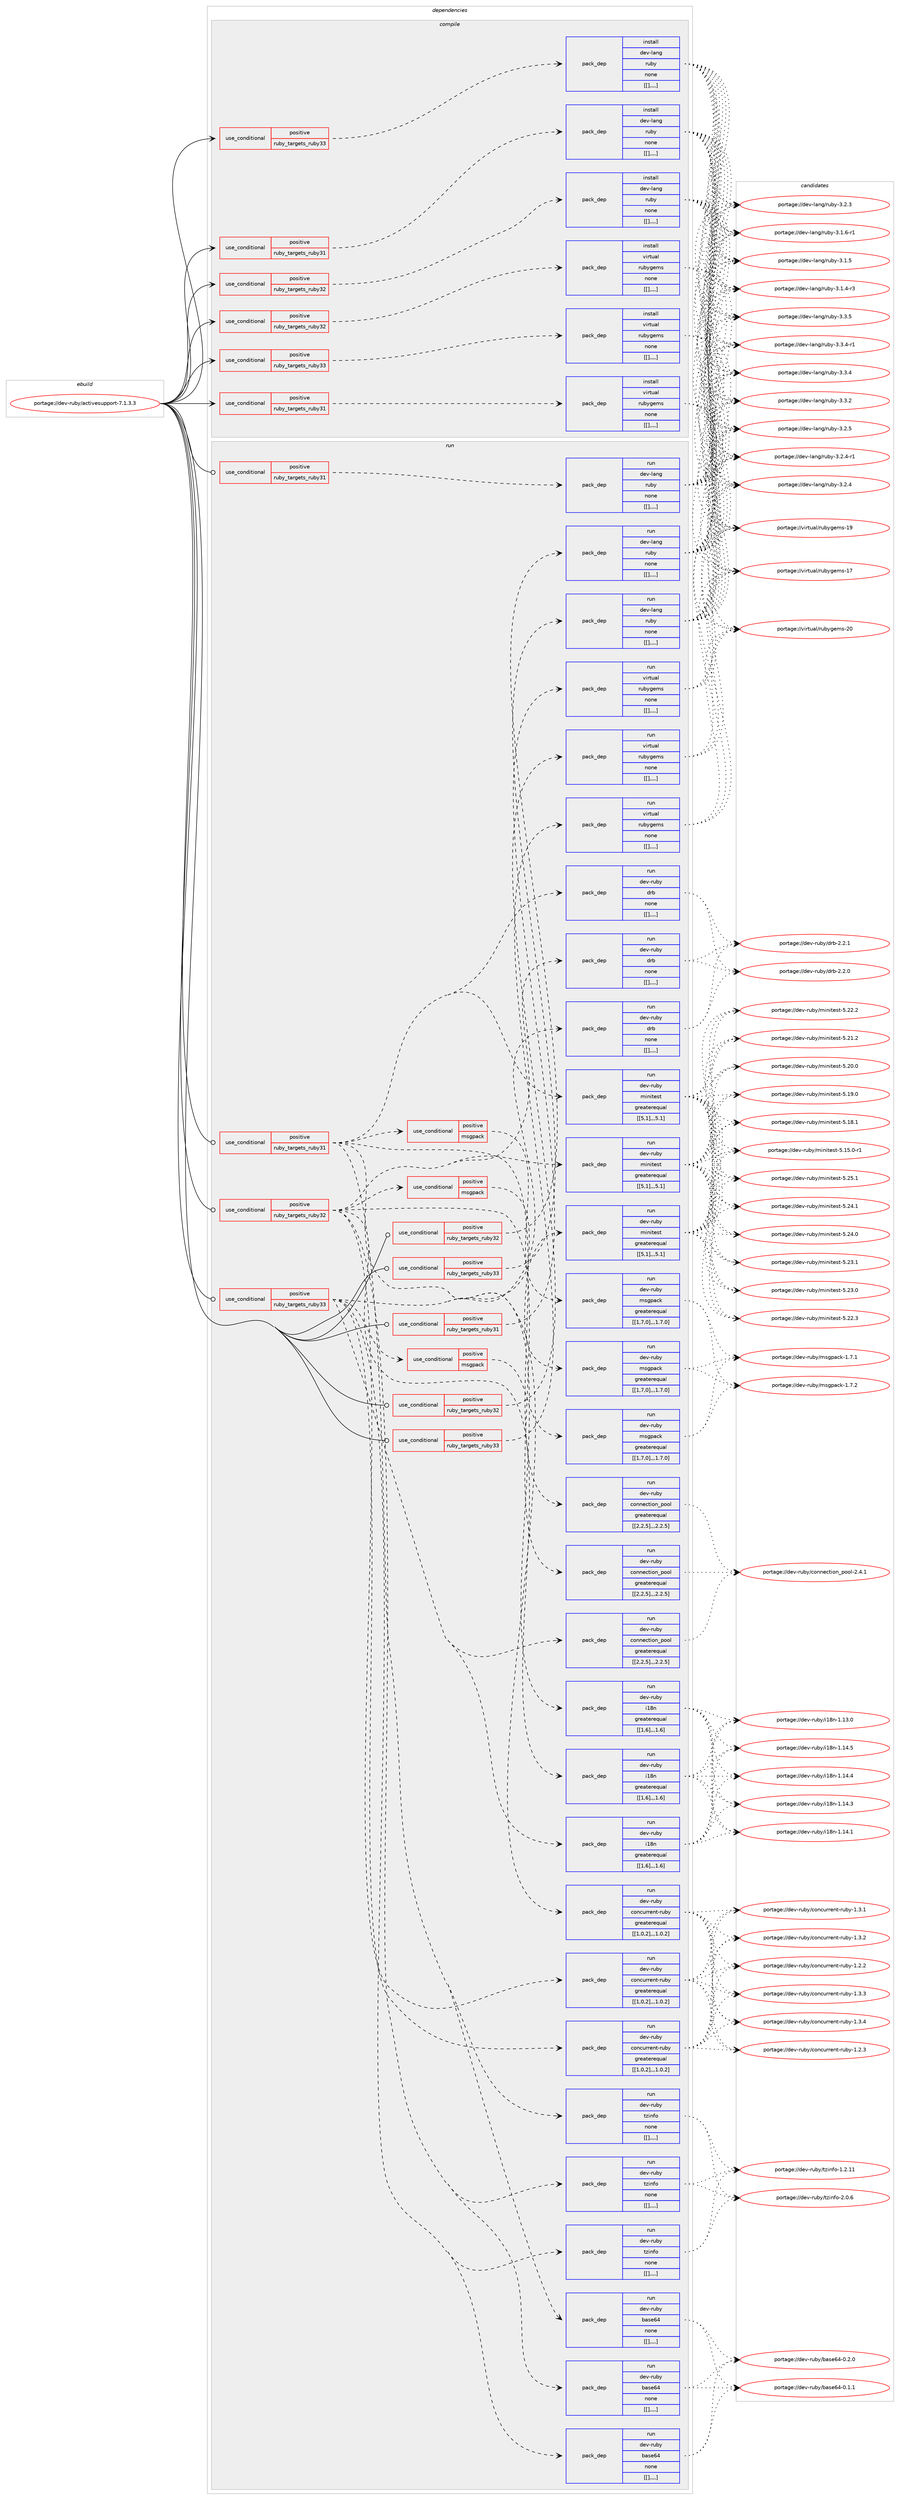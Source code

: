 digraph prolog {

# *************
# Graph options
# *************

newrank=true;
concentrate=true;
compound=true;
graph [rankdir=LR,fontname=Helvetica,fontsize=10,ranksep=1.5];#, ranksep=2.5, nodesep=0.2];
edge  [arrowhead=vee];
node  [fontname=Helvetica,fontsize=10];

# **********
# The ebuild
# **********

subgraph cluster_leftcol {
color=gray;
label=<<i>ebuild</i>>;
id [label="portage://dev-ruby/activesupport-7.1.3.3", color=red, width=4, href="../dev-ruby/activesupport-7.1.3.3.svg"];
}

# ****************
# The dependencies
# ****************

subgraph cluster_midcol {
color=gray;
label=<<i>dependencies</i>>;
subgraph cluster_compile {
fillcolor="#eeeeee";
style=filled;
label=<<i>compile</i>>;
subgraph cond45069 {
dependency177946 [label=<<TABLE BORDER="0" CELLBORDER="1" CELLSPACING="0" CELLPADDING="4"><TR><TD ROWSPAN="3" CELLPADDING="10">use_conditional</TD></TR><TR><TD>positive</TD></TR><TR><TD>ruby_targets_ruby31</TD></TR></TABLE>>, shape=none, color=red];
subgraph pack131600 {
dependency177947 [label=<<TABLE BORDER="0" CELLBORDER="1" CELLSPACING="0" CELLPADDING="4" WIDTH="220"><TR><TD ROWSPAN="6" CELLPADDING="30">pack_dep</TD></TR><TR><TD WIDTH="110">install</TD></TR><TR><TD>dev-lang</TD></TR><TR><TD>ruby</TD></TR><TR><TD>none</TD></TR><TR><TD>[[],,,,]</TD></TR></TABLE>>, shape=none, color=blue];
}
dependency177946:e -> dependency177947:w [weight=20,style="dashed",arrowhead="vee"];
}
id:e -> dependency177946:w [weight=20,style="solid",arrowhead="vee"];
subgraph cond45070 {
dependency177948 [label=<<TABLE BORDER="0" CELLBORDER="1" CELLSPACING="0" CELLPADDING="4"><TR><TD ROWSPAN="3" CELLPADDING="10">use_conditional</TD></TR><TR><TD>positive</TD></TR><TR><TD>ruby_targets_ruby31</TD></TR></TABLE>>, shape=none, color=red];
subgraph pack131601 {
dependency177949 [label=<<TABLE BORDER="0" CELLBORDER="1" CELLSPACING="0" CELLPADDING="4" WIDTH="220"><TR><TD ROWSPAN="6" CELLPADDING="30">pack_dep</TD></TR><TR><TD WIDTH="110">install</TD></TR><TR><TD>virtual</TD></TR><TR><TD>rubygems</TD></TR><TR><TD>none</TD></TR><TR><TD>[[],,,,]</TD></TR></TABLE>>, shape=none, color=blue];
}
dependency177948:e -> dependency177949:w [weight=20,style="dashed",arrowhead="vee"];
}
id:e -> dependency177948:w [weight=20,style="solid",arrowhead="vee"];
subgraph cond45071 {
dependency177950 [label=<<TABLE BORDER="0" CELLBORDER="1" CELLSPACING="0" CELLPADDING="4"><TR><TD ROWSPAN="3" CELLPADDING="10">use_conditional</TD></TR><TR><TD>positive</TD></TR><TR><TD>ruby_targets_ruby32</TD></TR></TABLE>>, shape=none, color=red];
subgraph pack131602 {
dependency177951 [label=<<TABLE BORDER="0" CELLBORDER="1" CELLSPACING="0" CELLPADDING="4" WIDTH="220"><TR><TD ROWSPAN="6" CELLPADDING="30">pack_dep</TD></TR><TR><TD WIDTH="110">install</TD></TR><TR><TD>dev-lang</TD></TR><TR><TD>ruby</TD></TR><TR><TD>none</TD></TR><TR><TD>[[],,,,]</TD></TR></TABLE>>, shape=none, color=blue];
}
dependency177950:e -> dependency177951:w [weight=20,style="dashed",arrowhead="vee"];
}
id:e -> dependency177950:w [weight=20,style="solid",arrowhead="vee"];
subgraph cond45072 {
dependency177952 [label=<<TABLE BORDER="0" CELLBORDER="1" CELLSPACING="0" CELLPADDING="4"><TR><TD ROWSPAN="3" CELLPADDING="10">use_conditional</TD></TR><TR><TD>positive</TD></TR><TR><TD>ruby_targets_ruby32</TD></TR></TABLE>>, shape=none, color=red];
subgraph pack131603 {
dependency177953 [label=<<TABLE BORDER="0" CELLBORDER="1" CELLSPACING="0" CELLPADDING="4" WIDTH="220"><TR><TD ROWSPAN="6" CELLPADDING="30">pack_dep</TD></TR><TR><TD WIDTH="110">install</TD></TR><TR><TD>virtual</TD></TR><TR><TD>rubygems</TD></TR><TR><TD>none</TD></TR><TR><TD>[[],,,,]</TD></TR></TABLE>>, shape=none, color=blue];
}
dependency177952:e -> dependency177953:w [weight=20,style="dashed",arrowhead="vee"];
}
id:e -> dependency177952:w [weight=20,style="solid",arrowhead="vee"];
subgraph cond45073 {
dependency177954 [label=<<TABLE BORDER="0" CELLBORDER="1" CELLSPACING="0" CELLPADDING="4"><TR><TD ROWSPAN="3" CELLPADDING="10">use_conditional</TD></TR><TR><TD>positive</TD></TR><TR><TD>ruby_targets_ruby33</TD></TR></TABLE>>, shape=none, color=red];
subgraph pack131604 {
dependency177955 [label=<<TABLE BORDER="0" CELLBORDER="1" CELLSPACING="0" CELLPADDING="4" WIDTH="220"><TR><TD ROWSPAN="6" CELLPADDING="30">pack_dep</TD></TR><TR><TD WIDTH="110">install</TD></TR><TR><TD>dev-lang</TD></TR><TR><TD>ruby</TD></TR><TR><TD>none</TD></TR><TR><TD>[[],,,,]</TD></TR></TABLE>>, shape=none, color=blue];
}
dependency177954:e -> dependency177955:w [weight=20,style="dashed",arrowhead="vee"];
}
id:e -> dependency177954:w [weight=20,style="solid",arrowhead="vee"];
subgraph cond45074 {
dependency177956 [label=<<TABLE BORDER="0" CELLBORDER="1" CELLSPACING="0" CELLPADDING="4"><TR><TD ROWSPAN="3" CELLPADDING="10">use_conditional</TD></TR><TR><TD>positive</TD></TR><TR><TD>ruby_targets_ruby33</TD></TR></TABLE>>, shape=none, color=red];
subgraph pack131605 {
dependency177957 [label=<<TABLE BORDER="0" CELLBORDER="1" CELLSPACING="0" CELLPADDING="4" WIDTH="220"><TR><TD ROWSPAN="6" CELLPADDING="30">pack_dep</TD></TR><TR><TD WIDTH="110">install</TD></TR><TR><TD>virtual</TD></TR><TR><TD>rubygems</TD></TR><TR><TD>none</TD></TR><TR><TD>[[],,,,]</TD></TR></TABLE>>, shape=none, color=blue];
}
dependency177956:e -> dependency177957:w [weight=20,style="dashed",arrowhead="vee"];
}
id:e -> dependency177956:w [weight=20,style="solid",arrowhead="vee"];
}
subgraph cluster_compileandrun {
fillcolor="#eeeeee";
style=filled;
label=<<i>compile and run</i>>;
}
subgraph cluster_run {
fillcolor="#eeeeee";
style=filled;
label=<<i>run</i>>;
subgraph cond45075 {
dependency177958 [label=<<TABLE BORDER="0" CELLBORDER="1" CELLSPACING="0" CELLPADDING="4"><TR><TD ROWSPAN="3" CELLPADDING="10">use_conditional</TD></TR><TR><TD>positive</TD></TR><TR><TD>ruby_targets_ruby31</TD></TR></TABLE>>, shape=none, color=red];
subgraph pack131606 {
dependency177959 [label=<<TABLE BORDER="0" CELLBORDER="1" CELLSPACING="0" CELLPADDING="4" WIDTH="220"><TR><TD ROWSPAN="6" CELLPADDING="30">pack_dep</TD></TR><TR><TD WIDTH="110">run</TD></TR><TR><TD>dev-lang</TD></TR><TR><TD>ruby</TD></TR><TR><TD>none</TD></TR><TR><TD>[[],,,,]</TD></TR></TABLE>>, shape=none, color=blue];
}
dependency177958:e -> dependency177959:w [weight=20,style="dashed",arrowhead="vee"];
}
id:e -> dependency177958:w [weight=20,style="solid",arrowhead="odot"];
subgraph cond45076 {
dependency177960 [label=<<TABLE BORDER="0" CELLBORDER="1" CELLSPACING="0" CELLPADDING="4"><TR><TD ROWSPAN="3" CELLPADDING="10">use_conditional</TD></TR><TR><TD>positive</TD></TR><TR><TD>ruby_targets_ruby31</TD></TR></TABLE>>, shape=none, color=red];
subgraph pack131607 {
dependency177961 [label=<<TABLE BORDER="0" CELLBORDER="1" CELLSPACING="0" CELLPADDING="4" WIDTH="220"><TR><TD ROWSPAN="6" CELLPADDING="30">pack_dep</TD></TR><TR><TD WIDTH="110">run</TD></TR><TR><TD>dev-ruby</TD></TR><TR><TD>base64</TD></TR><TR><TD>none</TD></TR><TR><TD>[[],,,,]</TD></TR></TABLE>>, shape=none, color=blue];
}
dependency177960:e -> dependency177961:w [weight=20,style="dashed",arrowhead="vee"];
subgraph pack131608 {
dependency177962 [label=<<TABLE BORDER="0" CELLBORDER="1" CELLSPACING="0" CELLPADDING="4" WIDTH="220"><TR><TD ROWSPAN="6" CELLPADDING="30">pack_dep</TD></TR><TR><TD WIDTH="110">run</TD></TR><TR><TD>dev-ruby</TD></TR><TR><TD>concurrent-ruby</TD></TR><TR><TD>greaterequal</TD></TR><TR><TD>[[1,0,2],,,1.0.2]</TD></TR></TABLE>>, shape=none, color=blue];
}
dependency177960:e -> dependency177962:w [weight=20,style="dashed",arrowhead="vee"];
subgraph pack131609 {
dependency177963 [label=<<TABLE BORDER="0" CELLBORDER="1" CELLSPACING="0" CELLPADDING="4" WIDTH="220"><TR><TD ROWSPAN="6" CELLPADDING="30">pack_dep</TD></TR><TR><TD WIDTH="110">run</TD></TR><TR><TD>dev-ruby</TD></TR><TR><TD>connection_pool</TD></TR><TR><TD>greaterequal</TD></TR><TR><TD>[[2,2,5],,,2.2.5]</TD></TR></TABLE>>, shape=none, color=blue];
}
dependency177960:e -> dependency177963:w [weight=20,style="dashed",arrowhead="vee"];
subgraph pack131610 {
dependency177964 [label=<<TABLE BORDER="0" CELLBORDER="1" CELLSPACING="0" CELLPADDING="4" WIDTH="220"><TR><TD ROWSPAN="6" CELLPADDING="30">pack_dep</TD></TR><TR><TD WIDTH="110">run</TD></TR><TR><TD>dev-ruby</TD></TR><TR><TD>drb</TD></TR><TR><TD>none</TD></TR><TR><TD>[[],,,,]</TD></TR></TABLE>>, shape=none, color=blue];
}
dependency177960:e -> dependency177964:w [weight=20,style="dashed",arrowhead="vee"];
subgraph pack131611 {
dependency177965 [label=<<TABLE BORDER="0" CELLBORDER="1" CELLSPACING="0" CELLPADDING="4" WIDTH="220"><TR><TD ROWSPAN="6" CELLPADDING="30">pack_dep</TD></TR><TR><TD WIDTH="110">run</TD></TR><TR><TD>dev-ruby</TD></TR><TR><TD>i18n</TD></TR><TR><TD>greaterequal</TD></TR><TR><TD>[[1,6],,,1.6]</TD></TR></TABLE>>, shape=none, color=blue];
}
dependency177960:e -> dependency177965:w [weight=20,style="dashed",arrowhead="vee"];
subgraph pack131612 {
dependency177966 [label=<<TABLE BORDER="0" CELLBORDER="1" CELLSPACING="0" CELLPADDING="4" WIDTH="220"><TR><TD ROWSPAN="6" CELLPADDING="30">pack_dep</TD></TR><TR><TD WIDTH="110">run</TD></TR><TR><TD>dev-ruby</TD></TR><TR><TD>minitest</TD></TR><TR><TD>greaterequal</TD></TR><TR><TD>[[5,1],,,5.1]</TD></TR></TABLE>>, shape=none, color=blue];
}
dependency177960:e -> dependency177966:w [weight=20,style="dashed",arrowhead="vee"];
subgraph pack131613 {
dependency177967 [label=<<TABLE BORDER="0" CELLBORDER="1" CELLSPACING="0" CELLPADDING="4" WIDTH="220"><TR><TD ROWSPAN="6" CELLPADDING="30">pack_dep</TD></TR><TR><TD WIDTH="110">run</TD></TR><TR><TD>dev-ruby</TD></TR><TR><TD>tzinfo</TD></TR><TR><TD>none</TD></TR><TR><TD>[[],,,,]</TD></TR></TABLE>>, shape=none, color=blue];
}
dependency177960:e -> dependency177967:w [weight=20,style="dashed",arrowhead="vee"];
subgraph cond45077 {
dependency177968 [label=<<TABLE BORDER="0" CELLBORDER="1" CELLSPACING="0" CELLPADDING="4"><TR><TD ROWSPAN="3" CELLPADDING="10">use_conditional</TD></TR><TR><TD>positive</TD></TR><TR><TD>msgpack</TD></TR></TABLE>>, shape=none, color=red];
subgraph pack131614 {
dependency177969 [label=<<TABLE BORDER="0" CELLBORDER="1" CELLSPACING="0" CELLPADDING="4" WIDTH="220"><TR><TD ROWSPAN="6" CELLPADDING="30">pack_dep</TD></TR><TR><TD WIDTH="110">run</TD></TR><TR><TD>dev-ruby</TD></TR><TR><TD>msgpack</TD></TR><TR><TD>greaterequal</TD></TR><TR><TD>[[1,7,0],,,1.7.0]</TD></TR></TABLE>>, shape=none, color=blue];
}
dependency177968:e -> dependency177969:w [weight=20,style="dashed",arrowhead="vee"];
}
dependency177960:e -> dependency177968:w [weight=20,style="dashed",arrowhead="vee"];
}
id:e -> dependency177960:w [weight=20,style="solid",arrowhead="odot"];
subgraph cond45078 {
dependency177970 [label=<<TABLE BORDER="0" CELLBORDER="1" CELLSPACING="0" CELLPADDING="4"><TR><TD ROWSPAN="3" CELLPADDING="10">use_conditional</TD></TR><TR><TD>positive</TD></TR><TR><TD>ruby_targets_ruby31</TD></TR></TABLE>>, shape=none, color=red];
subgraph pack131615 {
dependency177971 [label=<<TABLE BORDER="0" CELLBORDER="1" CELLSPACING="0" CELLPADDING="4" WIDTH="220"><TR><TD ROWSPAN="6" CELLPADDING="30">pack_dep</TD></TR><TR><TD WIDTH="110">run</TD></TR><TR><TD>virtual</TD></TR><TR><TD>rubygems</TD></TR><TR><TD>none</TD></TR><TR><TD>[[],,,,]</TD></TR></TABLE>>, shape=none, color=blue];
}
dependency177970:e -> dependency177971:w [weight=20,style="dashed",arrowhead="vee"];
}
id:e -> dependency177970:w [weight=20,style="solid",arrowhead="odot"];
subgraph cond45079 {
dependency177972 [label=<<TABLE BORDER="0" CELLBORDER="1" CELLSPACING="0" CELLPADDING="4"><TR><TD ROWSPAN="3" CELLPADDING="10">use_conditional</TD></TR><TR><TD>positive</TD></TR><TR><TD>ruby_targets_ruby32</TD></TR></TABLE>>, shape=none, color=red];
subgraph pack131616 {
dependency177973 [label=<<TABLE BORDER="0" CELLBORDER="1" CELLSPACING="0" CELLPADDING="4" WIDTH="220"><TR><TD ROWSPAN="6" CELLPADDING="30">pack_dep</TD></TR><TR><TD WIDTH="110">run</TD></TR><TR><TD>dev-lang</TD></TR><TR><TD>ruby</TD></TR><TR><TD>none</TD></TR><TR><TD>[[],,,,]</TD></TR></TABLE>>, shape=none, color=blue];
}
dependency177972:e -> dependency177973:w [weight=20,style="dashed",arrowhead="vee"];
}
id:e -> dependency177972:w [weight=20,style="solid",arrowhead="odot"];
subgraph cond45080 {
dependency177974 [label=<<TABLE BORDER="0" CELLBORDER="1" CELLSPACING="0" CELLPADDING="4"><TR><TD ROWSPAN="3" CELLPADDING="10">use_conditional</TD></TR><TR><TD>positive</TD></TR><TR><TD>ruby_targets_ruby32</TD></TR></TABLE>>, shape=none, color=red];
subgraph pack131617 {
dependency177975 [label=<<TABLE BORDER="0" CELLBORDER="1" CELLSPACING="0" CELLPADDING="4" WIDTH="220"><TR><TD ROWSPAN="6" CELLPADDING="30">pack_dep</TD></TR><TR><TD WIDTH="110">run</TD></TR><TR><TD>dev-ruby</TD></TR><TR><TD>base64</TD></TR><TR><TD>none</TD></TR><TR><TD>[[],,,,]</TD></TR></TABLE>>, shape=none, color=blue];
}
dependency177974:e -> dependency177975:w [weight=20,style="dashed",arrowhead="vee"];
subgraph pack131618 {
dependency177976 [label=<<TABLE BORDER="0" CELLBORDER="1" CELLSPACING="0" CELLPADDING="4" WIDTH="220"><TR><TD ROWSPAN="6" CELLPADDING="30">pack_dep</TD></TR><TR><TD WIDTH="110">run</TD></TR><TR><TD>dev-ruby</TD></TR><TR><TD>concurrent-ruby</TD></TR><TR><TD>greaterequal</TD></TR><TR><TD>[[1,0,2],,,1.0.2]</TD></TR></TABLE>>, shape=none, color=blue];
}
dependency177974:e -> dependency177976:w [weight=20,style="dashed",arrowhead="vee"];
subgraph pack131619 {
dependency177977 [label=<<TABLE BORDER="0" CELLBORDER="1" CELLSPACING="0" CELLPADDING="4" WIDTH="220"><TR><TD ROWSPAN="6" CELLPADDING="30">pack_dep</TD></TR><TR><TD WIDTH="110">run</TD></TR><TR><TD>dev-ruby</TD></TR><TR><TD>connection_pool</TD></TR><TR><TD>greaterequal</TD></TR><TR><TD>[[2,2,5],,,2.2.5]</TD></TR></TABLE>>, shape=none, color=blue];
}
dependency177974:e -> dependency177977:w [weight=20,style="dashed",arrowhead="vee"];
subgraph pack131620 {
dependency177978 [label=<<TABLE BORDER="0" CELLBORDER="1" CELLSPACING="0" CELLPADDING="4" WIDTH="220"><TR><TD ROWSPAN="6" CELLPADDING="30">pack_dep</TD></TR><TR><TD WIDTH="110">run</TD></TR><TR><TD>dev-ruby</TD></TR><TR><TD>drb</TD></TR><TR><TD>none</TD></TR><TR><TD>[[],,,,]</TD></TR></TABLE>>, shape=none, color=blue];
}
dependency177974:e -> dependency177978:w [weight=20,style="dashed",arrowhead="vee"];
subgraph pack131621 {
dependency177979 [label=<<TABLE BORDER="0" CELLBORDER="1" CELLSPACING="0" CELLPADDING="4" WIDTH="220"><TR><TD ROWSPAN="6" CELLPADDING="30">pack_dep</TD></TR><TR><TD WIDTH="110">run</TD></TR><TR><TD>dev-ruby</TD></TR><TR><TD>i18n</TD></TR><TR><TD>greaterequal</TD></TR><TR><TD>[[1,6],,,1.6]</TD></TR></TABLE>>, shape=none, color=blue];
}
dependency177974:e -> dependency177979:w [weight=20,style="dashed",arrowhead="vee"];
subgraph pack131622 {
dependency177980 [label=<<TABLE BORDER="0" CELLBORDER="1" CELLSPACING="0" CELLPADDING="4" WIDTH="220"><TR><TD ROWSPAN="6" CELLPADDING="30">pack_dep</TD></TR><TR><TD WIDTH="110">run</TD></TR><TR><TD>dev-ruby</TD></TR><TR><TD>minitest</TD></TR><TR><TD>greaterequal</TD></TR><TR><TD>[[5,1],,,5.1]</TD></TR></TABLE>>, shape=none, color=blue];
}
dependency177974:e -> dependency177980:w [weight=20,style="dashed",arrowhead="vee"];
subgraph pack131623 {
dependency177981 [label=<<TABLE BORDER="0" CELLBORDER="1" CELLSPACING="0" CELLPADDING="4" WIDTH="220"><TR><TD ROWSPAN="6" CELLPADDING="30">pack_dep</TD></TR><TR><TD WIDTH="110">run</TD></TR><TR><TD>dev-ruby</TD></TR><TR><TD>tzinfo</TD></TR><TR><TD>none</TD></TR><TR><TD>[[],,,,]</TD></TR></TABLE>>, shape=none, color=blue];
}
dependency177974:e -> dependency177981:w [weight=20,style="dashed",arrowhead="vee"];
subgraph cond45081 {
dependency177982 [label=<<TABLE BORDER="0" CELLBORDER="1" CELLSPACING="0" CELLPADDING="4"><TR><TD ROWSPAN="3" CELLPADDING="10">use_conditional</TD></TR><TR><TD>positive</TD></TR><TR><TD>msgpack</TD></TR></TABLE>>, shape=none, color=red];
subgraph pack131624 {
dependency177983 [label=<<TABLE BORDER="0" CELLBORDER="1" CELLSPACING="0" CELLPADDING="4" WIDTH="220"><TR><TD ROWSPAN="6" CELLPADDING="30">pack_dep</TD></TR><TR><TD WIDTH="110">run</TD></TR><TR><TD>dev-ruby</TD></TR><TR><TD>msgpack</TD></TR><TR><TD>greaterequal</TD></TR><TR><TD>[[1,7,0],,,1.7.0]</TD></TR></TABLE>>, shape=none, color=blue];
}
dependency177982:e -> dependency177983:w [weight=20,style="dashed",arrowhead="vee"];
}
dependency177974:e -> dependency177982:w [weight=20,style="dashed",arrowhead="vee"];
}
id:e -> dependency177974:w [weight=20,style="solid",arrowhead="odot"];
subgraph cond45082 {
dependency177984 [label=<<TABLE BORDER="0" CELLBORDER="1" CELLSPACING="0" CELLPADDING="4"><TR><TD ROWSPAN="3" CELLPADDING="10">use_conditional</TD></TR><TR><TD>positive</TD></TR><TR><TD>ruby_targets_ruby32</TD></TR></TABLE>>, shape=none, color=red];
subgraph pack131625 {
dependency177985 [label=<<TABLE BORDER="0" CELLBORDER="1" CELLSPACING="0" CELLPADDING="4" WIDTH="220"><TR><TD ROWSPAN="6" CELLPADDING="30">pack_dep</TD></TR><TR><TD WIDTH="110">run</TD></TR><TR><TD>virtual</TD></TR><TR><TD>rubygems</TD></TR><TR><TD>none</TD></TR><TR><TD>[[],,,,]</TD></TR></TABLE>>, shape=none, color=blue];
}
dependency177984:e -> dependency177985:w [weight=20,style="dashed",arrowhead="vee"];
}
id:e -> dependency177984:w [weight=20,style="solid",arrowhead="odot"];
subgraph cond45083 {
dependency177986 [label=<<TABLE BORDER="0" CELLBORDER="1" CELLSPACING="0" CELLPADDING="4"><TR><TD ROWSPAN="3" CELLPADDING="10">use_conditional</TD></TR><TR><TD>positive</TD></TR><TR><TD>ruby_targets_ruby33</TD></TR></TABLE>>, shape=none, color=red];
subgraph pack131626 {
dependency177987 [label=<<TABLE BORDER="0" CELLBORDER="1" CELLSPACING="0" CELLPADDING="4" WIDTH="220"><TR><TD ROWSPAN="6" CELLPADDING="30">pack_dep</TD></TR><TR><TD WIDTH="110">run</TD></TR><TR><TD>dev-lang</TD></TR><TR><TD>ruby</TD></TR><TR><TD>none</TD></TR><TR><TD>[[],,,,]</TD></TR></TABLE>>, shape=none, color=blue];
}
dependency177986:e -> dependency177987:w [weight=20,style="dashed",arrowhead="vee"];
}
id:e -> dependency177986:w [weight=20,style="solid",arrowhead="odot"];
subgraph cond45084 {
dependency177988 [label=<<TABLE BORDER="0" CELLBORDER="1" CELLSPACING="0" CELLPADDING="4"><TR><TD ROWSPAN="3" CELLPADDING="10">use_conditional</TD></TR><TR><TD>positive</TD></TR><TR><TD>ruby_targets_ruby33</TD></TR></TABLE>>, shape=none, color=red];
subgraph pack131627 {
dependency177989 [label=<<TABLE BORDER="0" CELLBORDER="1" CELLSPACING="0" CELLPADDING="4" WIDTH="220"><TR><TD ROWSPAN="6" CELLPADDING="30">pack_dep</TD></TR><TR><TD WIDTH="110">run</TD></TR><TR><TD>dev-ruby</TD></TR><TR><TD>base64</TD></TR><TR><TD>none</TD></TR><TR><TD>[[],,,,]</TD></TR></TABLE>>, shape=none, color=blue];
}
dependency177988:e -> dependency177989:w [weight=20,style="dashed",arrowhead="vee"];
subgraph pack131628 {
dependency177990 [label=<<TABLE BORDER="0" CELLBORDER="1" CELLSPACING="0" CELLPADDING="4" WIDTH="220"><TR><TD ROWSPAN="6" CELLPADDING="30">pack_dep</TD></TR><TR><TD WIDTH="110">run</TD></TR><TR><TD>dev-ruby</TD></TR><TR><TD>concurrent-ruby</TD></TR><TR><TD>greaterequal</TD></TR><TR><TD>[[1,0,2],,,1.0.2]</TD></TR></TABLE>>, shape=none, color=blue];
}
dependency177988:e -> dependency177990:w [weight=20,style="dashed",arrowhead="vee"];
subgraph pack131629 {
dependency177991 [label=<<TABLE BORDER="0" CELLBORDER="1" CELLSPACING="0" CELLPADDING="4" WIDTH="220"><TR><TD ROWSPAN="6" CELLPADDING="30">pack_dep</TD></TR><TR><TD WIDTH="110">run</TD></TR><TR><TD>dev-ruby</TD></TR><TR><TD>connection_pool</TD></TR><TR><TD>greaterequal</TD></TR><TR><TD>[[2,2,5],,,2.2.5]</TD></TR></TABLE>>, shape=none, color=blue];
}
dependency177988:e -> dependency177991:w [weight=20,style="dashed",arrowhead="vee"];
subgraph pack131630 {
dependency177992 [label=<<TABLE BORDER="0" CELLBORDER="1" CELLSPACING="0" CELLPADDING="4" WIDTH="220"><TR><TD ROWSPAN="6" CELLPADDING="30">pack_dep</TD></TR><TR><TD WIDTH="110">run</TD></TR><TR><TD>dev-ruby</TD></TR><TR><TD>drb</TD></TR><TR><TD>none</TD></TR><TR><TD>[[],,,,]</TD></TR></TABLE>>, shape=none, color=blue];
}
dependency177988:e -> dependency177992:w [weight=20,style="dashed",arrowhead="vee"];
subgraph pack131631 {
dependency177993 [label=<<TABLE BORDER="0" CELLBORDER="1" CELLSPACING="0" CELLPADDING="4" WIDTH="220"><TR><TD ROWSPAN="6" CELLPADDING="30">pack_dep</TD></TR><TR><TD WIDTH="110">run</TD></TR><TR><TD>dev-ruby</TD></TR><TR><TD>i18n</TD></TR><TR><TD>greaterequal</TD></TR><TR><TD>[[1,6],,,1.6]</TD></TR></TABLE>>, shape=none, color=blue];
}
dependency177988:e -> dependency177993:w [weight=20,style="dashed",arrowhead="vee"];
subgraph pack131632 {
dependency177994 [label=<<TABLE BORDER="0" CELLBORDER="1" CELLSPACING="0" CELLPADDING="4" WIDTH="220"><TR><TD ROWSPAN="6" CELLPADDING="30">pack_dep</TD></TR><TR><TD WIDTH="110">run</TD></TR><TR><TD>dev-ruby</TD></TR><TR><TD>minitest</TD></TR><TR><TD>greaterequal</TD></TR><TR><TD>[[5,1],,,5.1]</TD></TR></TABLE>>, shape=none, color=blue];
}
dependency177988:e -> dependency177994:w [weight=20,style="dashed",arrowhead="vee"];
subgraph pack131633 {
dependency177995 [label=<<TABLE BORDER="0" CELLBORDER="1" CELLSPACING="0" CELLPADDING="4" WIDTH="220"><TR><TD ROWSPAN="6" CELLPADDING="30">pack_dep</TD></TR><TR><TD WIDTH="110">run</TD></TR><TR><TD>dev-ruby</TD></TR><TR><TD>tzinfo</TD></TR><TR><TD>none</TD></TR><TR><TD>[[],,,,]</TD></TR></TABLE>>, shape=none, color=blue];
}
dependency177988:e -> dependency177995:w [weight=20,style="dashed",arrowhead="vee"];
subgraph cond45085 {
dependency177996 [label=<<TABLE BORDER="0" CELLBORDER="1" CELLSPACING="0" CELLPADDING="4"><TR><TD ROWSPAN="3" CELLPADDING="10">use_conditional</TD></TR><TR><TD>positive</TD></TR><TR><TD>msgpack</TD></TR></TABLE>>, shape=none, color=red];
subgraph pack131634 {
dependency177997 [label=<<TABLE BORDER="0" CELLBORDER="1" CELLSPACING="0" CELLPADDING="4" WIDTH="220"><TR><TD ROWSPAN="6" CELLPADDING="30">pack_dep</TD></TR><TR><TD WIDTH="110">run</TD></TR><TR><TD>dev-ruby</TD></TR><TR><TD>msgpack</TD></TR><TR><TD>greaterequal</TD></TR><TR><TD>[[1,7,0],,,1.7.0]</TD></TR></TABLE>>, shape=none, color=blue];
}
dependency177996:e -> dependency177997:w [weight=20,style="dashed",arrowhead="vee"];
}
dependency177988:e -> dependency177996:w [weight=20,style="dashed",arrowhead="vee"];
}
id:e -> dependency177988:w [weight=20,style="solid",arrowhead="odot"];
subgraph cond45086 {
dependency177998 [label=<<TABLE BORDER="0" CELLBORDER="1" CELLSPACING="0" CELLPADDING="4"><TR><TD ROWSPAN="3" CELLPADDING="10">use_conditional</TD></TR><TR><TD>positive</TD></TR><TR><TD>ruby_targets_ruby33</TD></TR></TABLE>>, shape=none, color=red];
subgraph pack131635 {
dependency177999 [label=<<TABLE BORDER="0" CELLBORDER="1" CELLSPACING="0" CELLPADDING="4" WIDTH="220"><TR><TD ROWSPAN="6" CELLPADDING="30">pack_dep</TD></TR><TR><TD WIDTH="110">run</TD></TR><TR><TD>virtual</TD></TR><TR><TD>rubygems</TD></TR><TR><TD>none</TD></TR><TR><TD>[[],,,,]</TD></TR></TABLE>>, shape=none, color=blue];
}
dependency177998:e -> dependency177999:w [weight=20,style="dashed",arrowhead="vee"];
}
id:e -> dependency177998:w [weight=20,style="solid",arrowhead="odot"];
}
}

# **************
# The candidates
# **************

subgraph cluster_choices {
rank=same;
color=gray;
label=<<i>candidates</i>>;

subgraph choice131600 {
color=black;
nodesep=1;
choice10010111845108971101034711411798121455146514653 [label="portage://dev-lang/ruby-3.3.5", color=red, width=4,href="../dev-lang/ruby-3.3.5.svg"];
choice100101118451089711010347114117981214551465146524511449 [label="portage://dev-lang/ruby-3.3.4-r1", color=red, width=4,href="../dev-lang/ruby-3.3.4-r1.svg"];
choice10010111845108971101034711411798121455146514652 [label="portage://dev-lang/ruby-3.3.4", color=red, width=4,href="../dev-lang/ruby-3.3.4.svg"];
choice10010111845108971101034711411798121455146514650 [label="portage://dev-lang/ruby-3.3.2", color=red, width=4,href="../dev-lang/ruby-3.3.2.svg"];
choice10010111845108971101034711411798121455146504653 [label="portage://dev-lang/ruby-3.2.5", color=red, width=4,href="../dev-lang/ruby-3.2.5.svg"];
choice100101118451089711010347114117981214551465046524511449 [label="portage://dev-lang/ruby-3.2.4-r1", color=red, width=4,href="../dev-lang/ruby-3.2.4-r1.svg"];
choice10010111845108971101034711411798121455146504652 [label="portage://dev-lang/ruby-3.2.4", color=red, width=4,href="../dev-lang/ruby-3.2.4.svg"];
choice10010111845108971101034711411798121455146504651 [label="portage://dev-lang/ruby-3.2.3", color=red, width=4,href="../dev-lang/ruby-3.2.3.svg"];
choice100101118451089711010347114117981214551464946544511449 [label="portage://dev-lang/ruby-3.1.6-r1", color=red, width=4,href="../dev-lang/ruby-3.1.6-r1.svg"];
choice10010111845108971101034711411798121455146494653 [label="portage://dev-lang/ruby-3.1.5", color=red, width=4,href="../dev-lang/ruby-3.1.5.svg"];
choice100101118451089711010347114117981214551464946524511451 [label="portage://dev-lang/ruby-3.1.4-r3", color=red, width=4,href="../dev-lang/ruby-3.1.4-r3.svg"];
dependency177947:e -> choice10010111845108971101034711411798121455146514653:w [style=dotted,weight="100"];
dependency177947:e -> choice100101118451089711010347114117981214551465146524511449:w [style=dotted,weight="100"];
dependency177947:e -> choice10010111845108971101034711411798121455146514652:w [style=dotted,weight="100"];
dependency177947:e -> choice10010111845108971101034711411798121455146514650:w [style=dotted,weight="100"];
dependency177947:e -> choice10010111845108971101034711411798121455146504653:w [style=dotted,weight="100"];
dependency177947:e -> choice100101118451089711010347114117981214551465046524511449:w [style=dotted,weight="100"];
dependency177947:e -> choice10010111845108971101034711411798121455146504652:w [style=dotted,weight="100"];
dependency177947:e -> choice10010111845108971101034711411798121455146504651:w [style=dotted,weight="100"];
dependency177947:e -> choice100101118451089711010347114117981214551464946544511449:w [style=dotted,weight="100"];
dependency177947:e -> choice10010111845108971101034711411798121455146494653:w [style=dotted,weight="100"];
dependency177947:e -> choice100101118451089711010347114117981214551464946524511451:w [style=dotted,weight="100"];
}
subgraph choice131601 {
color=black;
nodesep=1;
choice118105114116117971084711411798121103101109115455048 [label="portage://virtual/rubygems-20", color=red, width=4,href="../virtual/rubygems-20.svg"];
choice118105114116117971084711411798121103101109115454957 [label="portage://virtual/rubygems-19", color=red, width=4,href="../virtual/rubygems-19.svg"];
choice118105114116117971084711411798121103101109115454955 [label="portage://virtual/rubygems-17", color=red, width=4,href="../virtual/rubygems-17.svg"];
dependency177949:e -> choice118105114116117971084711411798121103101109115455048:w [style=dotted,weight="100"];
dependency177949:e -> choice118105114116117971084711411798121103101109115454957:w [style=dotted,weight="100"];
dependency177949:e -> choice118105114116117971084711411798121103101109115454955:w [style=dotted,weight="100"];
}
subgraph choice131602 {
color=black;
nodesep=1;
choice10010111845108971101034711411798121455146514653 [label="portage://dev-lang/ruby-3.3.5", color=red, width=4,href="../dev-lang/ruby-3.3.5.svg"];
choice100101118451089711010347114117981214551465146524511449 [label="portage://dev-lang/ruby-3.3.4-r1", color=red, width=4,href="../dev-lang/ruby-3.3.4-r1.svg"];
choice10010111845108971101034711411798121455146514652 [label="portage://dev-lang/ruby-3.3.4", color=red, width=4,href="../dev-lang/ruby-3.3.4.svg"];
choice10010111845108971101034711411798121455146514650 [label="portage://dev-lang/ruby-3.3.2", color=red, width=4,href="../dev-lang/ruby-3.3.2.svg"];
choice10010111845108971101034711411798121455146504653 [label="portage://dev-lang/ruby-3.2.5", color=red, width=4,href="../dev-lang/ruby-3.2.5.svg"];
choice100101118451089711010347114117981214551465046524511449 [label="portage://dev-lang/ruby-3.2.4-r1", color=red, width=4,href="../dev-lang/ruby-3.2.4-r1.svg"];
choice10010111845108971101034711411798121455146504652 [label="portage://dev-lang/ruby-3.2.4", color=red, width=4,href="../dev-lang/ruby-3.2.4.svg"];
choice10010111845108971101034711411798121455146504651 [label="portage://dev-lang/ruby-3.2.3", color=red, width=4,href="../dev-lang/ruby-3.2.3.svg"];
choice100101118451089711010347114117981214551464946544511449 [label="portage://dev-lang/ruby-3.1.6-r1", color=red, width=4,href="../dev-lang/ruby-3.1.6-r1.svg"];
choice10010111845108971101034711411798121455146494653 [label="portage://dev-lang/ruby-3.1.5", color=red, width=4,href="../dev-lang/ruby-3.1.5.svg"];
choice100101118451089711010347114117981214551464946524511451 [label="portage://dev-lang/ruby-3.1.4-r3", color=red, width=4,href="../dev-lang/ruby-3.1.4-r3.svg"];
dependency177951:e -> choice10010111845108971101034711411798121455146514653:w [style=dotted,weight="100"];
dependency177951:e -> choice100101118451089711010347114117981214551465146524511449:w [style=dotted,weight="100"];
dependency177951:e -> choice10010111845108971101034711411798121455146514652:w [style=dotted,weight="100"];
dependency177951:e -> choice10010111845108971101034711411798121455146514650:w [style=dotted,weight="100"];
dependency177951:e -> choice10010111845108971101034711411798121455146504653:w [style=dotted,weight="100"];
dependency177951:e -> choice100101118451089711010347114117981214551465046524511449:w [style=dotted,weight="100"];
dependency177951:e -> choice10010111845108971101034711411798121455146504652:w [style=dotted,weight="100"];
dependency177951:e -> choice10010111845108971101034711411798121455146504651:w [style=dotted,weight="100"];
dependency177951:e -> choice100101118451089711010347114117981214551464946544511449:w [style=dotted,weight="100"];
dependency177951:e -> choice10010111845108971101034711411798121455146494653:w [style=dotted,weight="100"];
dependency177951:e -> choice100101118451089711010347114117981214551464946524511451:w [style=dotted,weight="100"];
}
subgraph choice131603 {
color=black;
nodesep=1;
choice118105114116117971084711411798121103101109115455048 [label="portage://virtual/rubygems-20", color=red, width=4,href="../virtual/rubygems-20.svg"];
choice118105114116117971084711411798121103101109115454957 [label="portage://virtual/rubygems-19", color=red, width=4,href="../virtual/rubygems-19.svg"];
choice118105114116117971084711411798121103101109115454955 [label="portage://virtual/rubygems-17", color=red, width=4,href="../virtual/rubygems-17.svg"];
dependency177953:e -> choice118105114116117971084711411798121103101109115455048:w [style=dotted,weight="100"];
dependency177953:e -> choice118105114116117971084711411798121103101109115454957:w [style=dotted,weight="100"];
dependency177953:e -> choice118105114116117971084711411798121103101109115454955:w [style=dotted,weight="100"];
}
subgraph choice131604 {
color=black;
nodesep=1;
choice10010111845108971101034711411798121455146514653 [label="portage://dev-lang/ruby-3.3.5", color=red, width=4,href="../dev-lang/ruby-3.3.5.svg"];
choice100101118451089711010347114117981214551465146524511449 [label="portage://dev-lang/ruby-3.3.4-r1", color=red, width=4,href="../dev-lang/ruby-3.3.4-r1.svg"];
choice10010111845108971101034711411798121455146514652 [label="portage://dev-lang/ruby-3.3.4", color=red, width=4,href="../dev-lang/ruby-3.3.4.svg"];
choice10010111845108971101034711411798121455146514650 [label="portage://dev-lang/ruby-3.3.2", color=red, width=4,href="../dev-lang/ruby-3.3.2.svg"];
choice10010111845108971101034711411798121455146504653 [label="portage://dev-lang/ruby-3.2.5", color=red, width=4,href="../dev-lang/ruby-3.2.5.svg"];
choice100101118451089711010347114117981214551465046524511449 [label="portage://dev-lang/ruby-3.2.4-r1", color=red, width=4,href="../dev-lang/ruby-3.2.4-r1.svg"];
choice10010111845108971101034711411798121455146504652 [label="portage://dev-lang/ruby-3.2.4", color=red, width=4,href="../dev-lang/ruby-3.2.4.svg"];
choice10010111845108971101034711411798121455146504651 [label="portage://dev-lang/ruby-3.2.3", color=red, width=4,href="../dev-lang/ruby-3.2.3.svg"];
choice100101118451089711010347114117981214551464946544511449 [label="portage://dev-lang/ruby-3.1.6-r1", color=red, width=4,href="../dev-lang/ruby-3.1.6-r1.svg"];
choice10010111845108971101034711411798121455146494653 [label="portage://dev-lang/ruby-3.1.5", color=red, width=4,href="../dev-lang/ruby-3.1.5.svg"];
choice100101118451089711010347114117981214551464946524511451 [label="portage://dev-lang/ruby-3.1.4-r3", color=red, width=4,href="../dev-lang/ruby-3.1.4-r3.svg"];
dependency177955:e -> choice10010111845108971101034711411798121455146514653:w [style=dotted,weight="100"];
dependency177955:e -> choice100101118451089711010347114117981214551465146524511449:w [style=dotted,weight="100"];
dependency177955:e -> choice10010111845108971101034711411798121455146514652:w [style=dotted,weight="100"];
dependency177955:e -> choice10010111845108971101034711411798121455146514650:w [style=dotted,weight="100"];
dependency177955:e -> choice10010111845108971101034711411798121455146504653:w [style=dotted,weight="100"];
dependency177955:e -> choice100101118451089711010347114117981214551465046524511449:w [style=dotted,weight="100"];
dependency177955:e -> choice10010111845108971101034711411798121455146504652:w [style=dotted,weight="100"];
dependency177955:e -> choice10010111845108971101034711411798121455146504651:w [style=dotted,weight="100"];
dependency177955:e -> choice100101118451089711010347114117981214551464946544511449:w [style=dotted,weight="100"];
dependency177955:e -> choice10010111845108971101034711411798121455146494653:w [style=dotted,weight="100"];
dependency177955:e -> choice100101118451089711010347114117981214551464946524511451:w [style=dotted,weight="100"];
}
subgraph choice131605 {
color=black;
nodesep=1;
choice118105114116117971084711411798121103101109115455048 [label="portage://virtual/rubygems-20", color=red, width=4,href="../virtual/rubygems-20.svg"];
choice118105114116117971084711411798121103101109115454957 [label="portage://virtual/rubygems-19", color=red, width=4,href="../virtual/rubygems-19.svg"];
choice118105114116117971084711411798121103101109115454955 [label="portage://virtual/rubygems-17", color=red, width=4,href="../virtual/rubygems-17.svg"];
dependency177957:e -> choice118105114116117971084711411798121103101109115455048:w [style=dotted,weight="100"];
dependency177957:e -> choice118105114116117971084711411798121103101109115454957:w [style=dotted,weight="100"];
dependency177957:e -> choice118105114116117971084711411798121103101109115454955:w [style=dotted,weight="100"];
}
subgraph choice131606 {
color=black;
nodesep=1;
choice10010111845108971101034711411798121455146514653 [label="portage://dev-lang/ruby-3.3.5", color=red, width=4,href="../dev-lang/ruby-3.3.5.svg"];
choice100101118451089711010347114117981214551465146524511449 [label="portage://dev-lang/ruby-3.3.4-r1", color=red, width=4,href="../dev-lang/ruby-3.3.4-r1.svg"];
choice10010111845108971101034711411798121455146514652 [label="portage://dev-lang/ruby-3.3.4", color=red, width=4,href="../dev-lang/ruby-3.3.4.svg"];
choice10010111845108971101034711411798121455146514650 [label="portage://dev-lang/ruby-3.3.2", color=red, width=4,href="../dev-lang/ruby-3.3.2.svg"];
choice10010111845108971101034711411798121455146504653 [label="portage://dev-lang/ruby-3.2.5", color=red, width=4,href="../dev-lang/ruby-3.2.5.svg"];
choice100101118451089711010347114117981214551465046524511449 [label="portage://dev-lang/ruby-3.2.4-r1", color=red, width=4,href="../dev-lang/ruby-3.2.4-r1.svg"];
choice10010111845108971101034711411798121455146504652 [label="portage://dev-lang/ruby-3.2.4", color=red, width=4,href="../dev-lang/ruby-3.2.4.svg"];
choice10010111845108971101034711411798121455146504651 [label="portage://dev-lang/ruby-3.2.3", color=red, width=4,href="../dev-lang/ruby-3.2.3.svg"];
choice100101118451089711010347114117981214551464946544511449 [label="portage://dev-lang/ruby-3.1.6-r1", color=red, width=4,href="../dev-lang/ruby-3.1.6-r1.svg"];
choice10010111845108971101034711411798121455146494653 [label="portage://dev-lang/ruby-3.1.5", color=red, width=4,href="../dev-lang/ruby-3.1.5.svg"];
choice100101118451089711010347114117981214551464946524511451 [label="portage://dev-lang/ruby-3.1.4-r3", color=red, width=4,href="../dev-lang/ruby-3.1.4-r3.svg"];
dependency177959:e -> choice10010111845108971101034711411798121455146514653:w [style=dotted,weight="100"];
dependency177959:e -> choice100101118451089711010347114117981214551465146524511449:w [style=dotted,weight="100"];
dependency177959:e -> choice10010111845108971101034711411798121455146514652:w [style=dotted,weight="100"];
dependency177959:e -> choice10010111845108971101034711411798121455146514650:w [style=dotted,weight="100"];
dependency177959:e -> choice10010111845108971101034711411798121455146504653:w [style=dotted,weight="100"];
dependency177959:e -> choice100101118451089711010347114117981214551465046524511449:w [style=dotted,weight="100"];
dependency177959:e -> choice10010111845108971101034711411798121455146504652:w [style=dotted,weight="100"];
dependency177959:e -> choice10010111845108971101034711411798121455146504651:w [style=dotted,weight="100"];
dependency177959:e -> choice100101118451089711010347114117981214551464946544511449:w [style=dotted,weight="100"];
dependency177959:e -> choice10010111845108971101034711411798121455146494653:w [style=dotted,weight="100"];
dependency177959:e -> choice100101118451089711010347114117981214551464946524511451:w [style=dotted,weight="100"];
}
subgraph choice131607 {
color=black;
nodesep=1;
choice10010111845114117981214798971151015452454846504648 [label="portage://dev-ruby/base64-0.2.0", color=red, width=4,href="../dev-ruby/base64-0.2.0.svg"];
choice10010111845114117981214798971151015452454846494649 [label="portage://dev-ruby/base64-0.1.1", color=red, width=4,href="../dev-ruby/base64-0.1.1.svg"];
dependency177961:e -> choice10010111845114117981214798971151015452454846504648:w [style=dotted,weight="100"];
dependency177961:e -> choice10010111845114117981214798971151015452454846494649:w [style=dotted,weight="100"];
}
subgraph choice131608 {
color=black;
nodesep=1;
choice10010111845114117981214799111110991171141141011101164511411798121454946514652 [label="portage://dev-ruby/concurrent-ruby-1.3.4", color=red, width=4,href="../dev-ruby/concurrent-ruby-1.3.4.svg"];
choice10010111845114117981214799111110991171141141011101164511411798121454946514651 [label="portage://dev-ruby/concurrent-ruby-1.3.3", color=red, width=4,href="../dev-ruby/concurrent-ruby-1.3.3.svg"];
choice10010111845114117981214799111110991171141141011101164511411798121454946514650 [label="portage://dev-ruby/concurrent-ruby-1.3.2", color=red, width=4,href="../dev-ruby/concurrent-ruby-1.3.2.svg"];
choice10010111845114117981214799111110991171141141011101164511411798121454946514649 [label="portage://dev-ruby/concurrent-ruby-1.3.1", color=red, width=4,href="../dev-ruby/concurrent-ruby-1.3.1.svg"];
choice10010111845114117981214799111110991171141141011101164511411798121454946504651 [label="portage://dev-ruby/concurrent-ruby-1.2.3", color=red, width=4,href="../dev-ruby/concurrent-ruby-1.2.3.svg"];
choice10010111845114117981214799111110991171141141011101164511411798121454946504650 [label="portage://dev-ruby/concurrent-ruby-1.2.2", color=red, width=4,href="../dev-ruby/concurrent-ruby-1.2.2.svg"];
dependency177962:e -> choice10010111845114117981214799111110991171141141011101164511411798121454946514652:w [style=dotted,weight="100"];
dependency177962:e -> choice10010111845114117981214799111110991171141141011101164511411798121454946514651:w [style=dotted,weight="100"];
dependency177962:e -> choice10010111845114117981214799111110991171141141011101164511411798121454946514650:w [style=dotted,weight="100"];
dependency177962:e -> choice10010111845114117981214799111110991171141141011101164511411798121454946514649:w [style=dotted,weight="100"];
dependency177962:e -> choice10010111845114117981214799111110991171141141011101164511411798121454946504651:w [style=dotted,weight="100"];
dependency177962:e -> choice10010111845114117981214799111110991171141141011101164511411798121454946504650:w [style=dotted,weight="100"];
}
subgraph choice131609 {
color=black;
nodesep=1;
choice100101118451141179812147991111101101019911610511111095112111111108455046524649 [label="portage://dev-ruby/connection_pool-2.4.1", color=red, width=4,href="../dev-ruby/connection_pool-2.4.1.svg"];
dependency177963:e -> choice100101118451141179812147991111101101019911610511111095112111111108455046524649:w [style=dotted,weight="100"];
}
subgraph choice131610 {
color=black;
nodesep=1;
choice10010111845114117981214710011498455046504649 [label="portage://dev-ruby/drb-2.2.1", color=red, width=4,href="../dev-ruby/drb-2.2.1.svg"];
choice10010111845114117981214710011498455046504648 [label="portage://dev-ruby/drb-2.2.0", color=red, width=4,href="../dev-ruby/drb-2.2.0.svg"];
dependency177964:e -> choice10010111845114117981214710011498455046504649:w [style=dotted,weight="100"];
dependency177964:e -> choice10010111845114117981214710011498455046504648:w [style=dotted,weight="100"];
}
subgraph choice131611 {
color=black;
nodesep=1;
choice100101118451141179812147105495611045494649524653 [label="portage://dev-ruby/i18n-1.14.5", color=red, width=4,href="../dev-ruby/i18n-1.14.5.svg"];
choice100101118451141179812147105495611045494649524652 [label="portage://dev-ruby/i18n-1.14.4", color=red, width=4,href="../dev-ruby/i18n-1.14.4.svg"];
choice100101118451141179812147105495611045494649524651 [label="portage://dev-ruby/i18n-1.14.3", color=red, width=4,href="../dev-ruby/i18n-1.14.3.svg"];
choice100101118451141179812147105495611045494649524649 [label="portage://dev-ruby/i18n-1.14.1", color=red, width=4,href="../dev-ruby/i18n-1.14.1.svg"];
choice100101118451141179812147105495611045494649514648 [label="portage://dev-ruby/i18n-1.13.0", color=red, width=4,href="../dev-ruby/i18n-1.13.0.svg"];
dependency177965:e -> choice100101118451141179812147105495611045494649524653:w [style=dotted,weight="100"];
dependency177965:e -> choice100101118451141179812147105495611045494649524652:w [style=dotted,weight="100"];
dependency177965:e -> choice100101118451141179812147105495611045494649524651:w [style=dotted,weight="100"];
dependency177965:e -> choice100101118451141179812147105495611045494649524649:w [style=dotted,weight="100"];
dependency177965:e -> choice100101118451141179812147105495611045494649514648:w [style=dotted,weight="100"];
}
subgraph choice131612 {
color=black;
nodesep=1;
choice10010111845114117981214710910511010511610111511645534650534649 [label="portage://dev-ruby/minitest-5.25.1", color=red, width=4,href="../dev-ruby/minitest-5.25.1.svg"];
choice10010111845114117981214710910511010511610111511645534650524649 [label="portage://dev-ruby/minitest-5.24.1", color=red, width=4,href="../dev-ruby/minitest-5.24.1.svg"];
choice10010111845114117981214710910511010511610111511645534650524648 [label="portage://dev-ruby/minitest-5.24.0", color=red, width=4,href="../dev-ruby/minitest-5.24.0.svg"];
choice10010111845114117981214710910511010511610111511645534650514649 [label="portage://dev-ruby/minitest-5.23.1", color=red, width=4,href="../dev-ruby/minitest-5.23.1.svg"];
choice10010111845114117981214710910511010511610111511645534650514648 [label="portage://dev-ruby/minitest-5.23.0", color=red, width=4,href="../dev-ruby/minitest-5.23.0.svg"];
choice10010111845114117981214710910511010511610111511645534650504651 [label="portage://dev-ruby/minitest-5.22.3", color=red, width=4,href="../dev-ruby/minitest-5.22.3.svg"];
choice10010111845114117981214710910511010511610111511645534650504650 [label="portage://dev-ruby/minitest-5.22.2", color=red, width=4,href="../dev-ruby/minitest-5.22.2.svg"];
choice10010111845114117981214710910511010511610111511645534650494650 [label="portage://dev-ruby/minitest-5.21.2", color=red, width=4,href="../dev-ruby/minitest-5.21.2.svg"];
choice10010111845114117981214710910511010511610111511645534650484648 [label="portage://dev-ruby/minitest-5.20.0", color=red, width=4,href="../dev-ruby/minitest-5.20.0.svg"];
choice10010111845114117981214710910511010511610111511645534649574648 [label="portage://dev-ruby/minitest-5.19.0", color=red, width=4,href="../dev-ruby/minitest-5.19.0.svg"];
choice10010111845114117981214710910511010511610111511645534649564649 [label="portage://dev-ruby/minitest-5.18.1", color=red, width=4,href="../dev-ruby/minitest-5.18.1.svg"];
choice100101118451141179812147109105110105116101115116455346495346484511449 [label="portage://dev-ruby/minitest-5.15.0-r1", color=red, width=4,href="../dev-ruby/minitest-5.15.0-r1.svg"];
dependency177966:e -> choice10010111845114117981214710910511010511610111511645534650534649:w [style=dotted,weight="100"];
dependency177966:e -> choice10010111845114117981214710910511010511610111511645534650524649:w [style=dotted,weight="100"];
dependency177966:e -> choice10010111845114117981214710910511010511610111511645534650524648:w [style=dotted,weight="100"];
dependency177966:e -> choice10010111845114117981214710910511010511610111511645534650514649:w [style=dotted,weight="100"];
dependency177966:e -> choice10010111845114117981214710910511010511610111511645534650514648:w [style=dotted,weight="100"];
dependency177966:e -> choice10010111845114117981214710910511010511610111511645534650504651:w [style=dotted,weight="100"];
dependency177966:e -> choice10010111845114117981214710910511010511610111511645534650504650:w [style=dotted,weight="100"];
dependency177966:e -> choice10010111845114117981214710910511010511610111511645534650494650:w [style=dotted,weight="100"];
dependency177966:e -> choice10010111845114117981214710910511010511610111511645534650484648:w [style=dotted,weight="100"];
dependency177966:e -> choice10010111845114117981214710910511010511610111511645534649574648:w [style=dotted,weight="100"];
dependency177966:e -> choice10010111845114117981214710910511010511610111511645534649564649:w [style=dotted,weight="100"];
dependency177966:e -> choice100101118451141179812147109105110105116101115116455346495346484511449:w [style=dotted,weight="100"];
}
subgraph choice131613 {
color=black;
nodesep=1;
choice100101118451141179812147116122105110102111455046484654 [label="portage://dev-ruby/tzinfo-2.0.6", color=red, width=4,href="../dev-ruby/tzinfo-2.0.6.svg"];
choice10010111845114117981214711612210511010211145494650464949 [label="portage://dev-ruby/tzinfo-1.2.11", color=red, width=4,href="../dev-ruby/tzinfo-1.2.11.svg"];
dependency177967:e -> choice100101118451141179812147116122105110102111455046484654:w [style=dotted,weight="100"];
dependency177967:e -> choice10010111845114117981214711612210511010211145494650464949:w [style=dotted,weight="100"];
}
subgraph choice131614 {
color=black;
nodesep=1;
choice1001011184511411798121471091151031129799107454946554650 [label="portage://dev-ruby/msgpack-1.7.2", color=red, width=4,href="../dev-ruby/msgpack-1.7.2.svg"];
choice1001011184511411798121471091151031129799107454946554649 [label="portage://dev-ruby/msgpack-1.7.1", color=red, width=4,href="../dev-ruby/msgpack-1.7.1.svg"];
dependency177969:e -> choice1001011184511411798121471091151031129799107454946554650:w [style=dotted,weight="100"];
dependency177969:e -> choice1001011184511411798121471091151031129799107454946554649:w [style=dotted,weight="100"];
}
subgraph choice131615 {
color=black;
nodesep=1;
choice118105114116117971084711411798121103101109115455048 [label="portage://virtual/rubygems-20", color=red, width=4,href="../virtual/rubygems-20.svg"];
choice118105114116117971084711411798121103101109115454957 [label="portage://virtual/rubygems-19", color=red, width=4,href="../virtual/rubygems-19.svg"];
choice118105114116117971084711411798121103101109115454955 [label="portage://virtual/rubygems-17", color=red, width=4,href="../virtual/rubygems-17.svg"];
dependency177971:e -> choice118105114116117971084711411798121103101109115455048:w [style=dotted,weight="100"];
dependency177971:e -> choice118105114116117971084711411798121103101109115454957:w [style=dotted,weight="100"];
dependency177971:e -> choice118105114116117971084711411798121103101109115454955:w [style=dotted,weight="100"];
}
subgraph choice131616 {
color=black;
nodesep=1;
choice10010111845108971101034711411798121455146514653 [label="portage://dev-lang/ruby-3.3.5", color=red, width=4,href="../dev-lang/ruby-3.3.5.svg"];
choice100101118451089711010347114117981214551465146524511449 [label="portage://dev-lang/ruby-3.3.4-r1", color=red, width=4,href="../dev-lang/ruby-3.3.4-r1.svg"];
choice10010111845108971101034711411798121455146514652 [label="portage://dev-lang/ruby-3.3.4", color=red, width=4,href="../dev-lang/ruby-3.3.4.svg"];
choice10010111845108971101034711411798121455146514650 [label="portage://dev-lang/ruby-3.3.2", color=red, width=4,href="../dev-lang/ruby-3.3.2.svg"];
choice10010111845108971101034711411798121455146504653 [label="portage://dev-lang/ruby-3.2.5", color=red, width=4,href="../dev-lang/ruby-3.2.5.svg"];
choice100101118451089711010347114117981214551465046524511449 [label="portage://dev-lang/ruby-3.2.4-r1", color=red, width=4,href="../dev-lang/ruby-3.2.4-r1.svg"];
choice10010111845108971101034711411798121455146504652 [label="portage://dev-lang/ruby-3.2.4", color=red, width=4,href="../dev-lang/ruby-3.2.4.svg"];
choice10010111845108971101034711411798121455146504651 [label="portage://dev-lang/ruby-3.2.3", color=red, width=4,href="../dev-lang/ruby-3.2.3.svg"];
choice100101118451089711010347114117981214551464946544511449 [label="portage://dev-lang/ruby-3.1.6-r1", color=red, width=4,href="../dev-lang/ruby-3.1.6-r1.svg"];
choice10010111845108971101034711411798121455146494653 [label="portage://dev-lang/ruby-3.1.5", color=red, width=4,href="../dev-lang/ruby-3.1.5.svg"];
choice100101118451089711010347114117981214551464946524511451 [label="portage://dev-lang/ruby-3.1.4-r3", color=red, width=4,href="../dev-lang/ruby-3.1.4-r3.svg"];
dependency177973:e -> choice10010111845108971101034711411798121455146514653:w [style=dotted,weight="100"];
dependency177973:e -> choice100101118451089711010347114117981214551465146524511449:w [style=dotted,weight="100"];
dependency177973:e -> choice10010111845108971101034711411798121455146514652:w [style=dotted,weight="100"];
dependency177973:e -> choice10010111845108971101034711411798121455146514650:w [style=dotted,weight="100"];
dependency177973:e -> choice10010111845108971101034711411798121455146504653:w [style=dotted,weight="100"];
dependency177973:e -> choice100101118451089711010347114117981214551465046524511449:w [style=dotted,weight="100"];
dependency177973:e -> choice10010111845108971101034711411798121455146504652:w [style=dotted,weight="100"];
dependency177973:e -> choice10010111845108971101034711411798121455146504651:w [style=dotted,weight="100"];
dependency177973:e -> choice100101118451089711010347114117981214551464946544511449:w [style=dotted,weight="100"];
dependency177973:e -> choice10010111845108971101034711411798121455146494653:w [style=dotted,weight="100"];
dependency177973:e -> choice100101118451089711010347114117981214551464946524511451:w [style=dotted,weight="100"];
}
subgraph choice131617 {
color=black;
nodesep=1;
choice10010111845114117981214798971151015452454846504648 [label="portage://dev-ruby/base64-0.2.0", color=red, width=4,href="../dev-ruby/base64-0.2.0.svg"];
choice10010111845114117981214798971151015452454846494649 [label="portage://dev-ruby/base64-0.1.1", color=red, width=4,href="../dev-ruby/base64-0.1.1.svg"];
dependency177975:e -> choice10010111845114117981214798971151015452454846504648:w [style=dotted,weight="100"];
dependency177975:e -> choice10010111845114117981214798971151015452454846494649:w [style=dotted,weight="100"];
}
subgraph choice131618 {
color=black;
nodesep=1;
choice10010111845114117981214799111110991171141141011101164511411798121454946514652 [label="portage://dev-ruby/concurrent-ruby-1.3.4", color=red, width=4,href="../dev-ruby/concurrent-ruby-1.3.4.svg"];
choice10010111845114117981214799111110991171141141011101164511411798121454946514651 [label="portage://dev-ruby/concurrent-ruby-1.3.3", color=red, width=4,href="../dev-ruby/concurrent-ruby-1.3.3.svg"];
choice10010111845114117981214799111110991171141141011101164511411798121454946514650 [label="portage://dev-ruby/concurrent-ruby-1.3.2", color=red, width=4,href="../dev-ruby/concurrent-ruby-1.3.2.svg"];
choice10010111845114117981214799111110991171141141011101164511411798121454946514649 [label="portage://dev-ruby/concurrent-ruby-1.3.1", color=red, width=4,href="../dev-ruby/concurrent-ruby-1.3.1.svg"];
choice10010111845114117981214799111110991171141141011101164511411798121454946504651 [label="portage://dev-ruby/concurrent-ruby-1.2.3", color=red, width=4,href="../dev-ruby/concurrent-ruby-1.2.3.svg"];
choice10010111845114117981214799111110991171141141011101164511411798121454946504650 [label="portage://dev-ruby/concurrent-ruby-1.2.2", color=red, width=4,href="../dev-ruby/concurrent-ruby-1.2.2.svg"];
dependency177976:e -> choice10010111845114117981214799111110991171141141011101164511411798121454946514652:w [style=dotted,weight="100"];
dependency177976:e -> choice10010111845114117981214799111110991171141141011101164511411798121454946514651:w [style=dotted,weight="100"];
dependency177976:e -> choice10010111845114117981214799111110991171141141011101164511411798121454946514650:w [style=dotted,weight="100"];
dependency177976:e -> choice10010111845114117981214799111110991171141141011101164511411798121454946514649:w [style=dotted,weight="100"];
dependency177976:e -> choice10010111845114117981214799111110991171141141011101164511411798121454946504651:w [style=dotted,weight="100"];
dependency177976:e -> choice10010111845114117981214799111110991171141141011101164511411798121454946504650:w [style=dotted,weight="100"];
}
subgraph choice131619 {
color=black;
nodesep=1;
choice100101118451141179812147991111101101019911610511111095112111111108455046524649 [label="portage://dev-ruby/connection_pool-2.4.1", color=red, width=4,href="../dev-ruby/connection_pool-2.4.1.svg"];
dependency177977:e -> choice100101118451141179812147991111101101019911610511111095112111111108455046524649:w [style=dotted,weight="100"];
}
subgraph choice131620 {
color=black;
nodesep=1;
choice10010111845114117981214710011498455046504649 [label="portage://dev-ruby/drb-2.2.1", color=red, width=4,href="../dev-ruby/drb-2.2.1.svg"];
choice10010111845114117981214710011498455046504648 [label="portage://dev-ruby/drb-2.2.0", color=red, width=4,href="../dev-ruby/drb-2.2.0.svg"];
dependency177978:e -> choice10010111845114117981214710011498455046504649:w [style=dotted,weight="100"];
dependency177978:e -> choice10010111845114117981214710011498455046504648:w [style=dotted,weight="100"];
}
subgraph choice131621 {
color=black;
nodesep=1;
choice100101118451141179812147105495611045494649524653 [label="portage://dev-ruby/i18n-1.14.5", color=red, width=4,href="../dev-ruby/i18n-1.14.5.svg"];
choice100101118451141179812147105495611045494649524652 [label="portage://dev-ruby/i18n-1.14.4", color=red, width=4,href="../dev-ruby/i18n-1.14.4.svg"];
choice100101118451141179812147105495611045494649524651 [label="portage://dev-ruby/i18n-1.14.3", color=red, width=4,href="../dev-ruby/i18n-1.14.3.svg"];
choice100101118451141179812147105495611045494649524649 [label="portage://dev-ruby/i18n-1.14.1", color=red, width=4,href="../dev-ruby/i18n-1.14.1.svg"];
choice100101118451141179812147105495611045494649514648 [label="portage://dev-ruby/i18n-1.13.0", color=red, width=4,href="../dev-ruby/i18n-1.13.0.svg"];
dependency177979:e -> choice100101118451141179812147105495611045494649524653:w [style=dotted,weight="100"];
dependency177979:e -> choice100101118451141179812147105495611045494649524652:w [style=dotted,weight="100"];
dependency177979:e -> choice100101118451141179812147105495611045494649524651:w [style=dotted,weight="100"];
dependency177979:e -> choice100101118451141179812147105495611045494649524649:w [style=dotted,weight="100"];
dependency177979:e -> choice100101118451141179812147105495611045494649514648:w [style=dotted,weight="100"];
}
subgraph choice131622 {
color=black;
nodesep=1;
choice10010111845114117981214710910511010511610111511645534650534649 [label="portage://dev-ruby/minitest-5.25.1", color=red, width=4,href="../dev-ruby/minitest-5.25.1.svg"];
choice10010111845114117981214710910511010511610111511645534650524649 [label="portage://dev-ruby/minitest-5.24.1", color=red, width=4,href="../dev-ruby/minitest-5.24.1.svg"];
choice10010111845114117981214710910511010511610111511645534650524648 [label="portage://dev-ruby/minitest-5.24.0", color=red, width=4,href="../dev-ruby/minitest-5.24.0.svg"];
choice10010111845114117981214710910511010511610111511645534650514649 [label="portage://dev-ruby/minitest-5.23.1", color=red, width=4,href="../dev-ruby/minitest-5.23.1.svg"];
choice10010111845114117981214710910511010511610111511645534650514648 [label="portage://dev-ruby/minitest-5.23.0", color=red, width=4,href="../dev-ruby/minitest-5.23.0.svg"];
choice10010111845114117981214710910511010511610111511645534650504651 [label="portage://dev-ruby/minitest-5.22.3", color=red, width=4,href="../dev-ruby/minitest-5.22.3.svg"];
choice10010111845114117981214710910511010511610111511645534650504650 [label="portage://dev-ruby/minitest-5.22.2", color=red, width=4,href="../dev-ruby/minitest-5.22.2.svg"];
choice10010111845114117981214710910511010511610111511645534650494650 [label="portage://dev-ruby/minitest-5.21.2", color=red, width=4,href="../dev-ruby/minitest-5.21.2.svg"];
choice10010111845114117981214710910511010511610111511645534650484648 [label="portage://dev-ruby/minitest-5.20.0", color=red, width=4,href="../dev-ruby/minitest-5.20.0.svg"];
choice10010111845114117981214710910511010511610111511645534649574648 [label="portage://dev-ruby/minitest-5.19.0", color=red, width=4,href="../dev-ruby/minitest-5.19.0.svg"];
choice10010111845114117981214710910511010511610111511645534649564649 [label="portage://dev-ruby/minitest-5.18.1", color=red, width=4,href="../dev-ruby/minitest-5.18.1.svg"];
choice100101118451141179812147109105110105116101115116455346495346484511449 [label="portage://dev-ruby/minitest-5.15.0-r1", color=red, width=4,href="../dev-ruby/minitest-5.15.0-r1.svg"];
dependency177980:e -> choice10010111845114117981214710910511010511610111511645534650534649:w [style=dotted,weight="100"];
dependency177980:e -> choice10010111845114117981214710910511010511610111511645534650524649:w [style=dotted,weight="100"];
dependency177980:e -> choice10010111845114117981214710910511010511610111511645534650524648:w [style=dotted,weight="100"];
dependency177980:e -> choice10010111845114117981214710910511010511610111511645534650514649:w [style=dotted,weight="100"];
dependency177980:e -> choice10010111845114117981214710910511010511610111511645534650514648:w [style=dotted,weight="100"];
dependency177980:e -> choice10010111845114117981214710910511010511610111511645534650504651:w [style=dotted,weight="100"];
dependency177980:e -> choice10010111845114117981214710910511010511610111511645534650504650:w [style=dotted,weight="100"];
dependency177980:e -> choice10010111845114117981214710910511010511610111511645534650494650:w [style=dotted,weight="100"];
dependency177980:e -> choice10010111845114117981214710910511010511610111511645534650484648:w [style=dotted,weight="100"];
dependency177980:e -> choice10010111845114117981214710910511010511610111511645534649574648:w [style=dotted,weight="100"];
dependency177980:e -> choice10010111845114117981214710910511010511610111511645534649564649:w [style=dotted,weight="100"];
dependency177980:e -> choice100101118451141179812147109105110105116101115116455346495346484511449:w [style=dotted,weight="100"];
}
subgraph choice131623 {
color=black;
nodesep=1;
choice100101118451141179812147116122105110102111455046484654 [label="portage://dev-ruby/tzinfo-2.0.6", color=red, width=4,href="../dev-ruby/tzinfo-2.0.6.svg"];
choice10010111845114117981214711612210511010211145494650464949 [label="portage://dev-ruby/tzinfo-1.2.11", color=red, width=4,href="../dev-ruby/tzinfo-1.2.11.svg"];
dependency177981:e -> choice100101118451141179812147116122105110102111455046484654:w [style=dotted,weight="100"];
dependency177981:e -> choice10010111845114117981214711612210511010211145494650464949:w [style=dotted,weight="100"];
}
subgraph choice131624 {
color=black;
nodesep=1;
choice1001011184511411798121471091151031129799107454946554650 [label="portage://dev-ruby/msgpack-1.7.2", color=red, width=4,href="../dev-ruby/msgpack-1.7.2.svg"];
choice1001011184511411798121471091151031129799107454946554649 [label="portage://dev-ruby/msgpack-1.7.1", color=red, width=4,href="../dev-ruby/msgpack-1.7.1.svg"];
dependency177983:e -> choice1001011184511411798121471091151031129799107454946554650:w [style=dotted,weight="100"];
dependency177983:e -> choice1001011184511411798121471091151031129799107454946554649:w [style=dotted,weight="100"];
}
subgraph choice131625 {
color=black;
nodesep=1;
choice118105114116117971084711411798121103101109115455048 [label="portage://virtual/rubygems-20", color=red, width=4,href="../virtual/rubygems-20.svg"];
choice118105114116117971084711411798121103101109115454957 [label="portage://virtual/rubygems-19", color=red, width=4,href="../virtual/rubygems-19.svg"];
choice118105114116117971084711411798121103101109115454955 [label="portage://virtual/rubygems-17", color=red, width=4,href="../virtual/rubygems-17.svg"];
dependency177985:e -> choice118105114116117971084711411798121103101109115455048:w [style=dotted,weight="100"];
dependency177985:e -> choice118105114116117971084711411798121103101109115454957:w [style=dotted,weight="100"];
dependency177985:e -> choice118105114116117971084711411798121103101109115454955:w [style=dotted,weight="100"];
}
subgraph choice131626 {
color=black;
nodesep=1;
choice10010111845108971101034711411798121455146514653 [label="portage://dev-lang/ruby-3.3.5", color=red, width=4,href="../dev-lang/ruby-3.3.5.svg"];
choice100101118451089711010347114117981214551465146524511449 [label="portage://dev-lang/ruby-3.3.4-r1", color=red, width=4,href="../dev-lang/ruby-3.3.4-r1.svg"];
choice10010111845108971101034711411798121455146514652 [label="portage://dev-lang/ruby-3.3.4", color=red, width=4,href="../dev-lang/ruby-3.3.4.svg"];
choice10010111845108971101034711411798121455146514650 [label="portage://dev-lang/ruby-3.3.2", color=red, width=4,href="../dev-lang/ruby-3.3.2.svg"];
choice10010111845108971101034711411798121455146504653 [label="portage://dev-lang/ruby-3.2.5", color=red, width=4,href="../dev-lang/ruby-3.2.5.svg"];
choice100101118451089711010347114117981214551465046524511449 [label="portage://dev-lang/ruby-3.2.4-r1", color=red, width=4,href="../dev-lang/ruby-3.2.4-r1.svg"];
choice10010111845108971101034711411798121455146504652 [label="portage://dev-lang/ruby-3.2.4", color=red, width=4,href="../dev-lang/ruby-3.2.4.svg"];
choice10010111845108971101034711411798121455146504651 [label="portage://dev-lang/ruby-3.2.3", color=red, width=4,href="../dev-lang/ruby-3.2.3.svg"];
choice100101118451089711010347114117981214551464946544511449 [label="portage://dev-lang/ruby-3.1.6-r1", color=red, width=4,href="../dev-lang/ruby-3.1.6-r1.svg"];
choice10010111845108971101034711411798121455146494653 [label="portage://dev-lang/ruby-3.1.5", color=red, width=4,href="../dev-lang/ruby-3.1.5.svg"];
choice100101118451089711010347114117981214551464946524511451 [label="portage://dev-lang/ruby-3.1.4-r3", color=red, width=4,href="../dev-lang/ruby-3.1.4-r3.svg"];
dependency177987:e -> choice10010111845108971101034711411798121455146514653:w [style=dotted,weight="100"];
dependency177987:e -> choice100101118451089711010347114117981214551465146524511449:w [style=dotted,weight="100"];
dependency177987:e -> choice10010111845108971101034711411798121455146514652:w [style=dotted,weight="100"];
dependency177987:e -> choice10010111845108971101034711411798121455146514650:w [style=dotted,weight="100"];
dependency177987:e -> choice10010111845108971101034711411798121455146504653:w [style=dotted,weight="100"];
dependency177987:e -> choice100101118451089711010347114117981214551465046524511449:w [style=dotted,weight="100"];
dependency177987:e -> choice10010111845108971101034711411798121455146504652:w [style=dotted,weight="100"];
dependency177987:e -> choice10010111845108971101034711411798121455146504651:w [style=dotted,weight="100"];
dependency177987:e -> choice100101118451089711010347114117981214551464946544511449:w [style=dotted,weight="100"];
dependency177987:e -> choice10010111845108971101034711411798121455146494653:w [style=dotted,weight="100"];
dependency177987:e -> choice100101118451089711010347114117981214551464946524511451:w [style=dotted,weight="100"];
}
subgraph choice131627 {
color=black;
nodesep=1;
choice10010111845114117981214798971151015452454846504648 [label="portage://dev-ruby/base64-0.2.0", color=red, width=4,href="../dev-ruby/base64-0.2.0.svg"];
choice10010111845114117981214798971151015452454846494649 [label="portage://dev-ruby/base64-0.1.1", color=red, width=4,href="../dev-ruby/base64-0.1.1.svg"];
dependency177989:e -> choice10010111845114117981214798971151015452454846504648:w [style=dotted,weight="100"];
dependency177989:e -> choice10010111845114117981214798971151015452454846494649:w [style=dotted,weight="100"];
}
subgraph choice131628 {
color=black;
nodesep=1;
choice10010111845114117981214799111110991171141141011101164511411798121454946514652 [label="portage://dev-ruby/concurrent-ruby-1.3.4", color=red, width=4,href="../dev-ruby/concurrent-ruby-1.3.4.svg"];
choice10010111845114117981214799111110991171141141011101164511411798121454946514651 [label="portage://dev-ruby/concurrent-ruby-1.3.3", color=red, width=4,href="../dev-ruby/concurrent-ruby-1.3.3.svg"];
choice10010111845114117981214799111110991171141141011101164511411798121454946514650 [label="portage://dev-ruby/concurrent-ruby-1.3.2", color=red, width=4,href="../dev-ruby/concurrent-ruby-1.3.2.svg"];
choice10010111845114117981214799111110991171141141011101164511411798121454946514649 [label="portage://dev-ruby/concurrent-ruby-1.3.1", color=red, width=4,href="../dev-ruby/concurrent-ruby-1.3.1.svg"];
choice10010111845114117981214799111110991171141141011101164511411798121454946504651 [label="portage://dev-ruby/concurrent-ruby-1.2.3", color=red, width=4,href="../dev-ruby/concurrent-ruby-1.2.3.svg"];
choice10010111845114117981214799111110991171141141011101164511411798121454946504650 [label="portage://dev-ruby/concurrent-ruby-1.2.2", color=red, width=4,href="../dev-ruby/concurrent-ruby-1.2.2.svg"];
dependency177990:e -> choice10010111845114117981214799111110991171141141011101164511411798121454946514652:w [style=dotted,weight="100"];
dependency177990:e -> choice10010111845114117981214799111110991171141141011101164511411798121454946514651:w [style=dotted,weight="100"];
dependency177990:e -> choice10010111845114117981214799111110991171141141011101164511411798121454946514650:w [style=dotted,weight="100"];
dependency177990:e -> choice10010111845114117981214799111110991171141141011101164511411798121454946514649:w [style=dotted,weight="100"];
dependency177990:e -> choice10010111845114117981214799111110991171141141011101164511411798121454946504651:w [style=dotted,weight="100"];
dependency177990:e -> choice10010111845114117981214799111110991171141141011101164511411798121454946504650:w [style=dotted,weight="100"];
}
subgraph choice131629 {
color=black;
nodesep=1;
choice100101118451141179812147991111101101019911610511111095112111111108455046524649 [label="portage://dev-ruby/connection_pool-2.4.1", color=red, width=4,href="../dev-ruby/connection_pool-2.4.1.svg"];
dependency177991:e -> choice100101118451141179812147991111101101019911610511111095112111111108455046524649:w [style=dotted,weight="100"];
}
subgraph choice131630 {
color=black;
nodesep=1;
choice10010111845114117981214710011498455046504649 [label="portage://dev-ruby/drb-2.2.1", color=red, width=4,href="../dev-ruby/drb-2.2.1.svg"];
choice10010111845114117981214710011498455046504648 [label="portage://dev-ruby/drb-2.2.0", color=red, width=4,href="../dev-ruby/drb-2.2.0.svg"];
dependency177992:e -> choice10010111845114117981214710011498455046504649:w [style=dotted,weight="100"];
dependency177992:e -> choice10010111845114117981214710011498455046504648:w [style=dotted,weight="100"];
}
subgraph choice131631 {
color=black;
nodesep=1;
choice100101118451141179812147105495611045494649524653 [label="portage://dev-ruby/i18n-1.14.5", color=red, width=4,href="../dev-ruby/i18n-1.14.5.svg"];
choice100101118451141179812147105495611045494649524652 [label="portage://dev-ruby/i18n-1.14.4", color=red, width=4,href="../dev-ruby/i18n-1.14.4.svg"];
choice100101118451141179812147105495611045494649524651 [label="portage://dev-ruby/i18n-1.14.3", color=red, width=4,href="../dev-ruby/i18n-1.14.3.svg"];
choice100101118451141179812147105495611045494649524649 [label="portage://dev-ruby/i18n-1.14.1", color=red, width=4,href="../dev-ruby/i18n-1.14.1.svg"];
choice100101118451141179812147105495611045494649514648 [label="portage://dev-ruby/i18n-1.13.0", color=red, width=4,href="../dev-ruby/i18n-1.13.0.svg"];
dependency177993:e -> choice100101118451141179812147105495611045494649524653:w [style=dotted,weight="100"];
dependency177993:e -> choice100101118451141179812147105495611045494649524652:w [style=dotted,weight="100"];
dependency177993:e -> choice100101118451141179812147105495611045494649524651:w [style=dotted,weight="100"];
dependency177993:e -> choice100101118451141179812147105495611045494649524649:w [style=dotted,weight="100"];
dependency177993:e -> choice100101118451141179812147105495611045494649514648:w [style=dotted,weight="100"];
}
subgraph choice131632 {
color=black;
nodesep=1;
choice10010111845114117981214710910511010511610111511645534650534649 [label="portage://dev-ruby/minitest-5.25.1", color=red, width=4,href="../dev-ruby/minitest-5.25.1.svg"];
choice10010111845114117981214710910511010511610111511645534650524649 [label="portage://dev-ruby/minitest-5.24.1", color=red, width=4,href="../dev-ruby/minitest-5.24.1.svg"];
choice10010111845114117981214710910511010511610111511645534650524648 [label="portage://dev-ruby/minitest-5.24.0", color=red, width=4,href="../dev-ruby/minitest-5.24.0.svg"];
choice10010111845114117981214710910511010511610111511645534650514649 [label="portage://dev-ruby/minitest-5.23.1", color=red, width=4,href="../dev-ruby/minitest-5.23.1.svg"];
choice10010111845114117981214710910511010511610111511645534650514648 [label="portage://dev-ruby/minitest-5.23.0", color=red, width=4,href="../dev-ruby/minitest-5.23.0.svg"];
choice10010111845114117981214710910511010511610111511645534650504651 [label="portage://dev-ruby/minitest-5.22.3", color=red, width=4,href="../dev-ruby/minitest-5.22.3.svg"];
choice10010111845114117981214710910511010511610111511645534650504650 [label="portage://dev-ruby/minitest-5.22.2", color=red, width=4,href="../dev-ruby/minitest-5.22.2.svg"];
choice10010111845114117981214710910511010511610111511645534650494650 [label="portage://dev-ruby/minitest-5.21.2", color=red, width=4,href="../dev-ruby/minitest-5.21.2.svg"];
choice10010111845114117981214710910511010511610111511645534650484648 [label="portage://dev-ruby/minitest-5.20.0", color=red, width=4,href="../dev-ruby/minitest-5.20.0.svg"];
choice10010111845114117981214710910511010511610111511645534649574648 [label="portage://dev-ruby/minitest-5.19.0", color=red, width=4,href="../dev-ruby/minitest-5.19.0.svg"];
choice10010111845114117981214710910511010511610111511645534649564649 [label="portage://dev-ruby/minitest-5.18.1", color=red, width=4,href="../dev-ruby/minitest-5.18.1.svg"];
choice100101118451141179812147109105110105116101115116455346495346484511449 [label="portage://dev-ruby/minitest-5.15.0-r1", color=red, width=4,href="../dev-ruby/minitest-5.15.0-r1.svg"];
dependency177994:e -> choice10010111845114117981214710910511010511610111511645534650534649:w [style=dotted,weight="100"];
dependency177994:e -> choice10010111845114117981214710910511010511610111511645534650524649:w [style=dotted,weight="100"];
dependency177994:e -> choice10010111845114117981214710910511010511610111511645534650524648:w [style=dotted,weight="100"];
dependency177994:e -> choice10010111845114117981214710910511010511610111511645534650514649:w [style=dotted,weight="100"];
dependency177994:e -> choice10010111845114117981214710910511010511610111511645534650514648:w [style=dotted,weight="100"];
dependency177994:e -> choice10010111845114117981214710910511010511610111511645534650504651:w [style=dotted,weight="100"];
dependency177994:e -> choice10010111845114117981214710910511010511610111511645534650504650:w [style=dotted,weight="100"];
dependency177994:e -> choice10010111845114117981214710910511010511610111511645534650494650:w [style=dotted,weight="100"];
dependency177994:e -> choice10010111845114117981214710910511010511610111511645534650484648:w [style=dotted,weight="100"];
dependency177994:e -> choice10010111845114117981214710910511010511610111511645534649574648:w [style=dotted,weight="100"];
dependency177994:e -> choice10010111845114117981214710910511010511610111511645534649564649:w [style=dotted,weight="100"];
dependency177994:e -> choice100101118451141179812147109105110105116101115116455346495346484511449:w [style=dotted,weight="100"];
}
subgraph choice131633 {
color=black;
nodesep=1;
choice100101118451141179812147116122105110102111455046484654 [label="portage://dev-ruby/tzinfo-2.0.6", color=red, width=4,href="../dev-ruby/tzinfo-2.0.6.svg"];
choice10010111845114117981214711612210511010211145494650464949 [label="portage://dev-ruby/tzinfo-1.2.11", color=red, width=4,href="../dev-ruby/tzinfo-1.2.11.svg"];
dependency177995:e -> choice100101118451141179812147116122105110102111455046484654:w [style=dotted,weight="100"];
dependency177995:e -> choice10010111845114117981214711612210511010211145494650464949:w [style=dotted,weight="100"];
}
subgraph choice131634 {
color=black;
nodesep=1;
choice1001011184511411798121471091151031129799107454946554650 [label="portage://dev-ruby/msgpack-1.7.2", color=red, width=4,href="../dev-ruby/msgpack-1.7.2.svg"];
choice1001011184511411798121471091151031129799107454946554649 [label="portage://dev-ruby/msgpack-1.7.1", color=red, width=4,href="../dev-ruby/msgpack-1.7.1.svg"];
dependency177997:e -> choice1001011184511411798121471091151031129799107454946554650:w [style=dotted,weight="100"];
dependency177997:e -> choice1001011184511411798121471091151031129799107454946554649:w [style=dotted,weight="100"];
}
subgraph choice131635 {
color=black;
nodesep=1;
choice118105114116117971084711411798121103101109115455048 [label="portage://virtual/rubygems-20", color=red, width=4,href="../virtual/rubygems-20.svg"];
choice118105114116117971084711411798121103101109115454957 [label="portage://virtual/rubygems-19", color=red, width=4,href="../virtual/rubygems-19.svg"];
choice118105114116117971084711411798121103101109115454955 [label="portage://virtual/rubygems-17", color=red, width=4,href="../virtual/rubygems-17.svg"];
dependency177999:e -> choice118105114116117971084711411798121103101109115455048:w [style=dotted,weight="100"];
dependency177999:e -> choice118105114116117971084711411798121103101109115454957:w [style=dotted,weight="100"];
dependency177999:e -> choice118105114116117971084711411798121103101109115454955:w [style=dotted,weight="100"];
}
}

}
